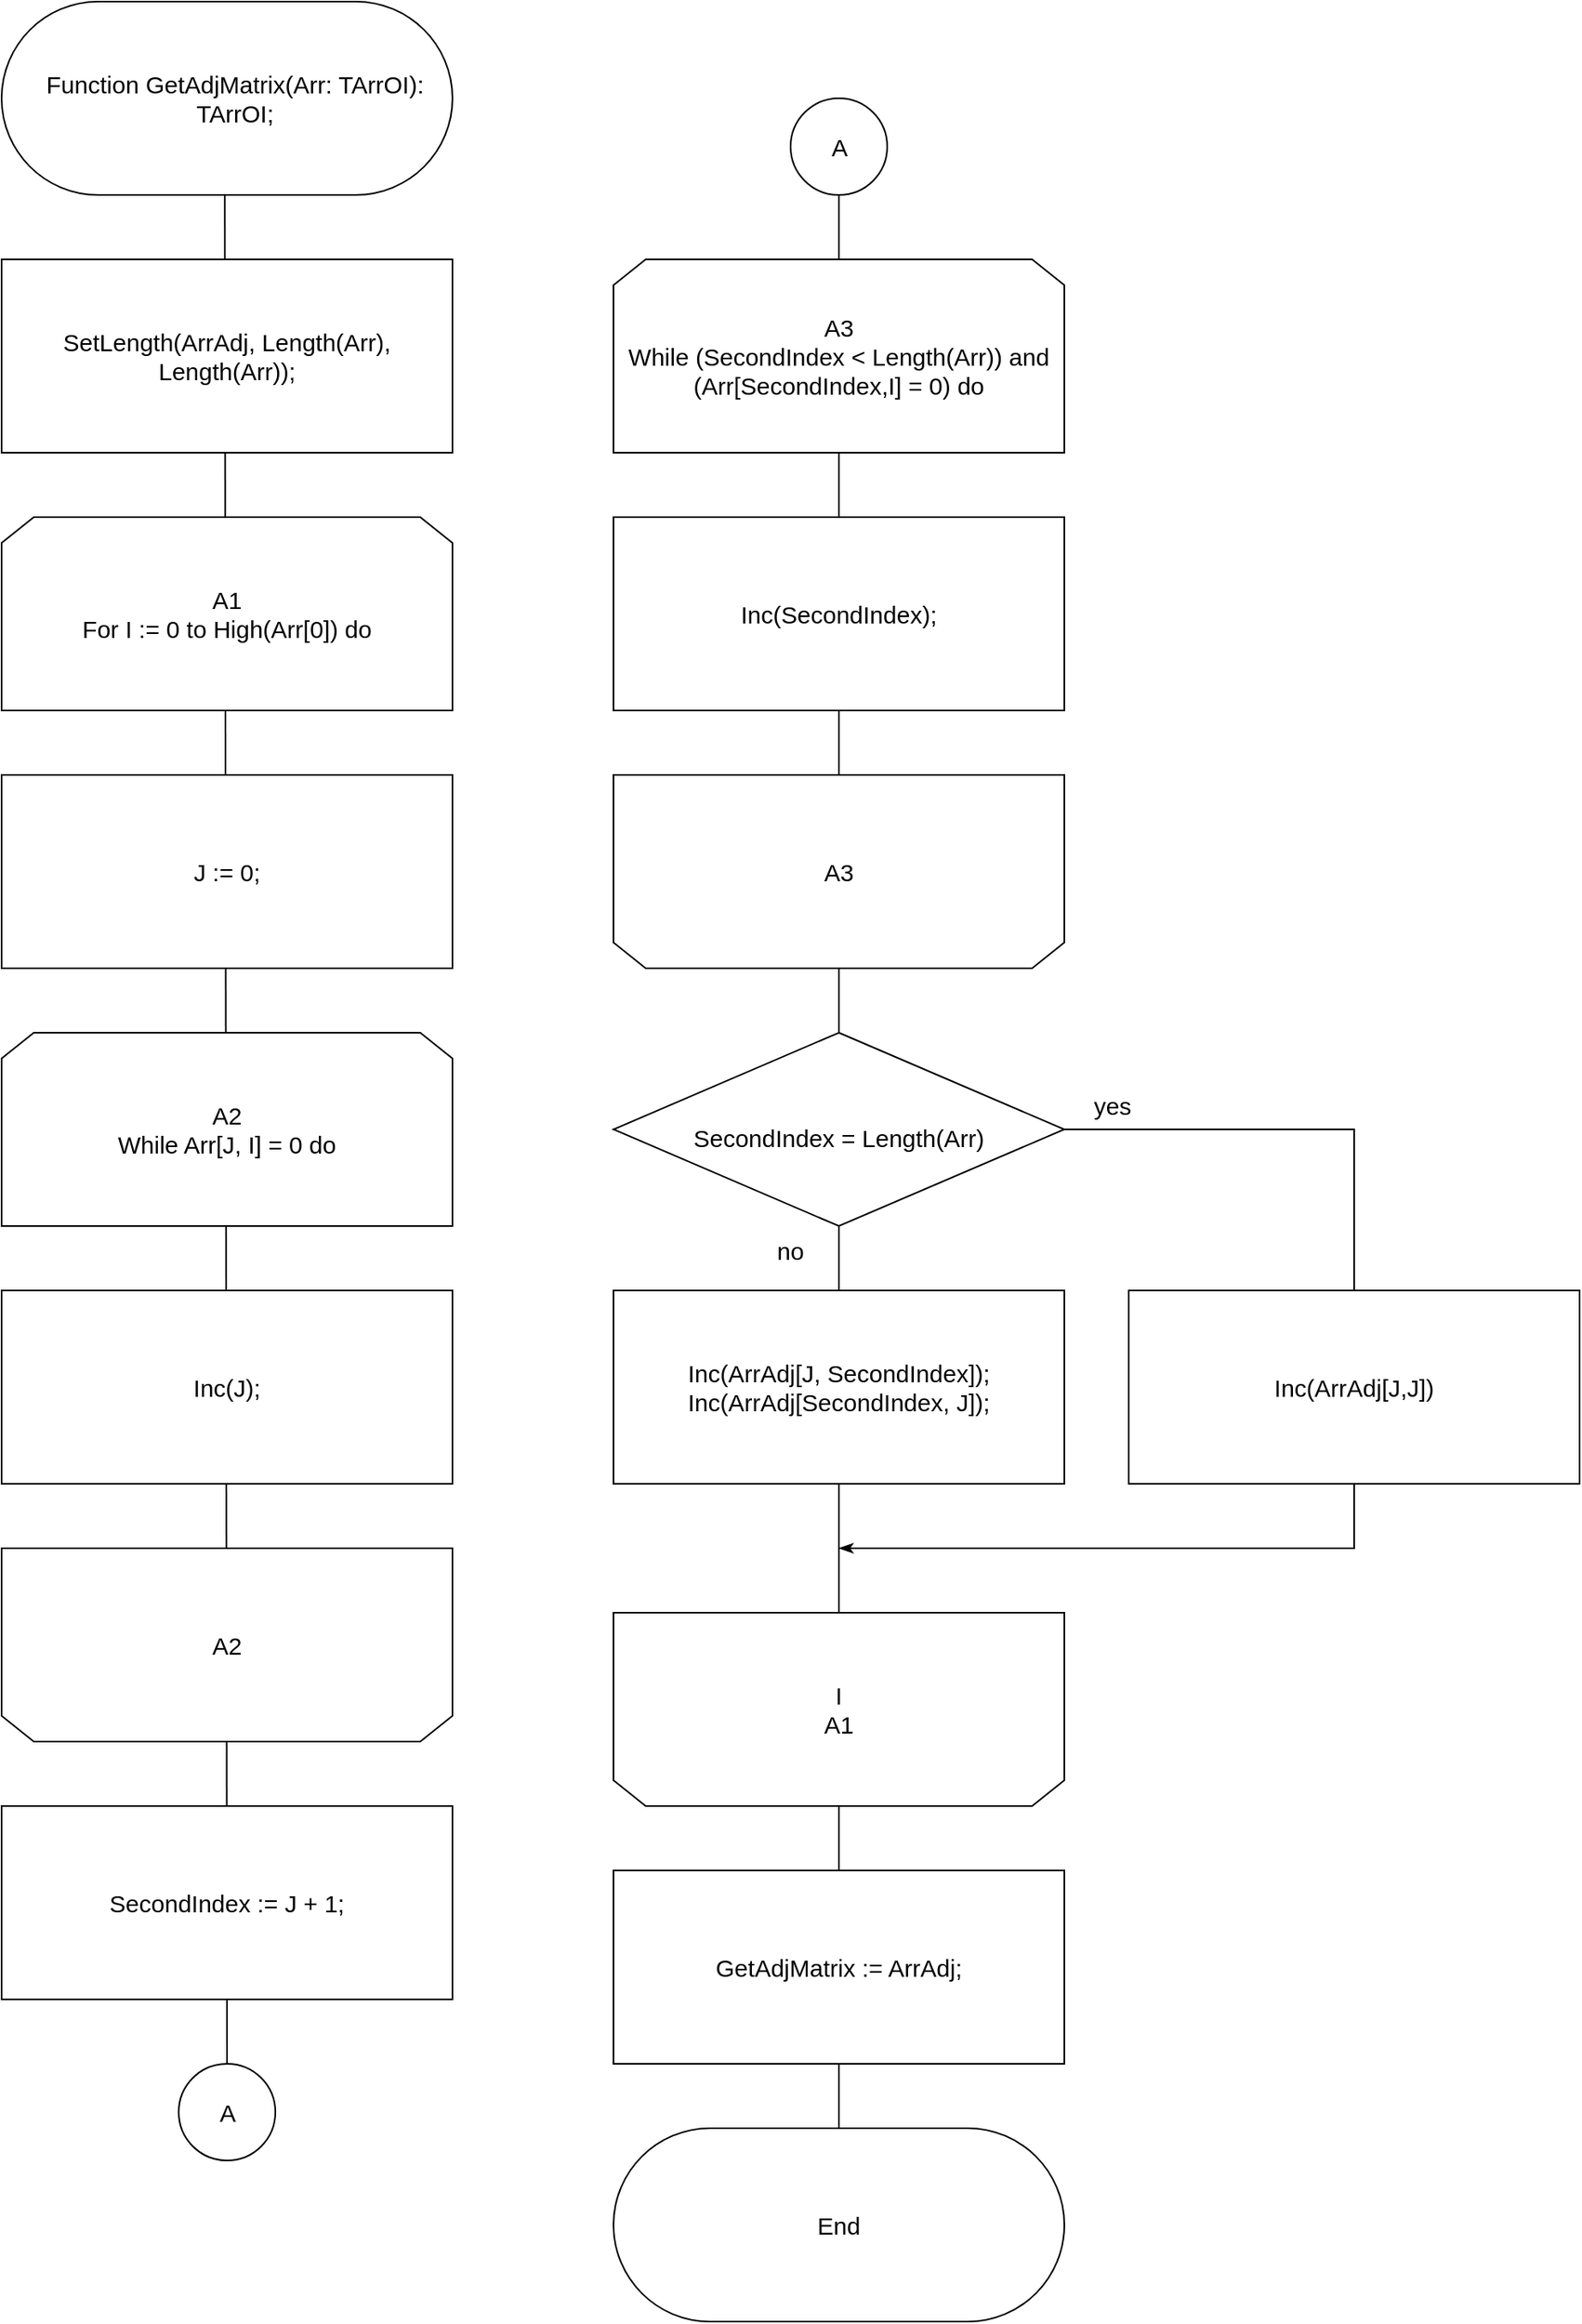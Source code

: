 <mxfile version="21.2.9" type="device">
  <diagram name="Страница 1" id="PX1aJ489BBtprkZMnJ-x">
    <mxGraphModel dx="1434" dy="729" grid="1" gridSize="10" guides="1" tooltips="1" connect="1" arrows="1" fold="1" page="1" pageScale="1" pageWidth="100000" pageHeight="100000" math="0" shadow="0">
      <root>
        <mxCell id="0" />
        <mxCell id="1" parent="0" />
        <mxCell id="qPSetU8ZWehGbqrzkK5x-2" value="" style="html=1;dashed=0;whiteSpace=wrap;shape=mxgraph.dfd.start" parent="1" vertex="1">
          <mxGeometry x="40" y="40" width="280" height="120" as="geometry" />
        </mxCell>
        <mxCell id="qPSetU8ZWehGbqrzkK5x-3" value="&lt;font style=&quot;font-size: 15px;&quot;&gt;Function GetAdjMatrix(Arr: TArrOI): &lt;br&gt;TArrOI;&lt;/font&gt;" style="text;html=1;strokeColor=none;fillColor=none;align=center;verticalAlign=middle;whiteSpace=wrap;rounded=0;" parent="1" vertex="1">
          <mxGeometry x="40" y="40" width="290" height="120" as="geometry" />
        </mxCell>
        <mxCell id="qPSetU8ZWehGbqrzkK5x-4" value="" style="endArrow=none;html=1;rounded=0;entryX=0.478;entryY=1.002;entryDx=0;entryDy=0;entryPerimeter=0;exitX=0.5;exitY=0;exitDx=0;exitDy=0;" parent="1" source="qPSetU8ZWehGbqrzkK5x-33" target="qPSetU8ZWehGbqrzkK5x-3" edge="1">
          <mxGeometry width="50" height="50" relative="1" as="geometry">
            <mxPoint x="179" y="730" as="sourcePoint" />
            <mxPoint x="340" y="160" as="targetPoint" />
          </mxGeometry>
        </mxCell>
        <mxCell id="qPSetU8ZWehGbqrzkK5x-5" value="" style="rounded=0;whiteSpace=wrap;html=1;" parent="1" vertex="1">
          <mxGeometry x="40" y="200" width="280" height="120" as="geometry" />
        </mxCell>
        <mxCell id="qPSetU8ZWehGbqrzkK5x-6" value="&lt;div style=&quot;&quot;&gt;&lt;div style=&quot;&quot;&gt;&lt;font style=&quot;font-size: 15px;&quot;&gt;SetLength(ArrAdj, Length(Arr), Length(Arr));&lt;/font&gt;&lt;br&gt;&lt;/div&gt;&lt;/div&gt;" style="text;html=1;strokeColor=none;fillColor=none;align=center;verticalAlign=middle;whiteSpace=wrap;rounded=0;" parent="1" vertex="1">
          <mxGeometry x="40" y="200" width="280" height="120" as="geometry" />
        </mxCell>
        <mxCell id="qPSetU8ZWehGbqrzkK5x-16" value="" style="shape=loopLimit;whiteSpace=wrap;html=1;" parent="1" vertex="1">
          <mxGeometry x="40" y="360" width="280" height="120" as="geometry" />
        </mxCell>
        <mxCell id="qPSetU8ZWehGbqrzkK5x-17" value="&lt;font style=&quot;font-size: 15px;&quot;&gt;A1&lt;br&gt;For I := 0 to High(Arr[0]) do&lt;/font&gt;" style="text;html=1;strokeColor=none;fillColor=none;align=center;verticalAlign=middle;whiteSpace=wrap;rounded=0;" parent="1" vertex="1">
          <mxGeometry x="40" y="360" width="280" height="120" as="geometry" />
        </mxCell>
        <mxCell id="qPSetU8ZWehGbqrzkK5x-22" value="" style="rounded=0;whiteSpace=wrap;html=1;" parent="1" vertex="1">
          <mxGeometry x="40" y="520" width="280" height="120" as="geometry" />
        </mxCell>
        <mxCell id="qPSetU8ZWehGbqrzkK5x-23" value="&lt;div style=&quot;&quot;&gt;&lt;div style=&quot;&quot;&gt;&lt;font style=&quot;font-size: 15px;&quot;&gt;J := 0;&lt;/font&gt;&lt;br&gt;&lt;/div&gt;&lt;/div&gt;" style="text;html=1;strokeColor=none;fillColor=none;align=center;verticalAlign=middle;whiteSpace=wrap;rounded=0;" parent="1" vertex="1">
          <mxGeometry x="40" y="520" width="280" height="120" as="geometry" />
        </mxCell>
        <mxCell id="qPSetU8ZWehGbqrzkK5x-24" value="" style="shape=loopLimit;whiteSpace=wrap;html=1;" parent="1" vertex="1">
          <mxGeometry x="40" y="680" width="280" height="120" as="geometry" />
        </mxCell>
        <mxCell id="qPSetU8ZWehGbqrzkK5x-25" value="&lt;font style=&quot;font-size: 15px;&quot;&gt;A2&lt;br&gt;While Arr[J, I] = 0 do&lt;/font&gt;" style="text;html=1;strokeColor=none;fillColor=none;align=center;verticalAlign=middle;whiteSpace=wrap;rounded=0;" parent="1" vertex="1">
          <mxGeometry x="40" y="680" width="280" height="120" as="geometry" />
        </mxCell>
        <mxCell id="qPSetU8ZWehGbqrzkK5x-26" value="" style="rounded=0;whiteSpace=wrap;html=1;" parent="1" vertex="1">
          <mxGeometry x="40" y="840" width="280" height="120" as="geometry" />
        </mxCell>
        <mxCell id="qPSetU8ZWehGbqrzkK5x-27" value="&lt;div style=&quot;&quot;&gt;&lt;div style=&quot;&quot;&gt;&lt;font style=&quot;font-size: 15px;&quot;&gt;Inc(J);&lt;/font&gt;&lt;br&gt;&lt;/div&gt;&lt;/div&gt;" style="text;html=1;strokeColor=none;fillColor=none;align=center;verticalAlign=middle;whiteSpace=wrap;rounded=0;" parent="1" vertex="1">
          <mxGeometry x="40" y="840" width="280" height="120" as="geometry" />
        </mxCell>
        <mxCell id="qPSetU8ZWehGbqrzkK5x-28" value="" style="shape=loopLimit;whiteSpace=wrap;html=1;rotation=-180;" parent="1" vertex="1">
          <mxGeometry x="40" y="1000" width="280" height="120" as="geometry" />
        </mxCell>
        <mxCell id="qPSetU8ZWehGbqrzkK5x-29" value="&lt;span style=&quot;font-size: 15px;&quot;&gt;A2&lt;br&gt;&lt;/span&gt;" style="text;html=1;strokeColor=none;fillColor=none;align=center;verticalAlign=middle;whiteSpace=wrap;rounded=0;" parent="1" vertex="1">
          <mxGeometry x="40" y="1000" width="280" height="120" as="geometry" />
        </mxCell>
        <mxCell id="qPSetU8ZWehGbqrzkK5x-30" value="" style="rounded=0;whiteSpace=wrap;html=1;" parent="1" vertex="1">
          <mxGeometry x="40" y="1160" width="280" height="120" as="geometry" />
        </mxCell>
        <mxCell id="qPSetU8ZWehGbqrzkK5x-31" value="&lt;div style=&quot;&quot;&gt;&lt;div style=&quot;&quot;&gt;&lt;font style=&quot;font-size: 15px;&quot;&gt;SecondIndex := J + 1;&lt;/font&gt;&lt;br&gt;&lt;/div&gt;&lt;/div&gt;" style="text;html=1;strokeColor=none;fillColor=none;align=center;verticalAlign=middle;whiteSpace=wrap;rounded=0;" parent="1" vertex="1">
          <mxGeometry x="40" y="1160" width="280" height="120" as="geometry" />
        </mxCell>
        <mxCell id="qPSetU8ZWehGbqrzkK5x-32" value="" style="ellipse;whiteSpace=wrap;html=1;" parent="1" vertex="1">
          <mxGeometry x="150" y="1320" width="60" height="60" as="geometry" />
        </mxCell>
        <mxCell id="qPSetU8ZWehGbqrzkK5x-33" value="&lt;font style=&quot;font-size: 15px;&quot;&gt;A&lt;/font&gt;" style="text;html=1;strokeColor=none;fillColor=none;align=center;verticalAlign=middle;whiteSpace=wrap;rounded=0;" parent="1" vertex="1">
          <mxGeometry x="140.63" y="1320" width="78.75" height="60" as="geometry" />
        </mxCell>
        <mxCell id="qPSetU8ZWehGbqrzkK5x-36" value="" style="ellipse;whiteSpace=wrap;html=1;" parent="1" vertex="1">
          <mxGeometry x="530" y="100" width="60" height="60" as="geometry" />
        </mxCell>
        <mxCell id="qPSetU8ZWehGbqrzkK5x-37" value="&lt;font style=&quot;font-size: 15px;&quot;&gt;A&lt;/font&gt;" style="text;html=1;strokeColor=none;fillColor=none;align=center;verticalAlign=middle;whiteSpace=wrap;rounded=0;" parent="1" vertex="1">
          <mxGeometry x="520.63" y="100" width="78.75" height="60" as="geometry" />
        </mxCell>
        <mxCell id="qPSetU8ZWehGbqrzkK5x-39" value="" style="endArrow=none;html=1;rounded=0;entryX=0.5;entryY=1;entryDx=0;entryDy=0;exitX=0.5;exitY=0;exitDx=0;exitDy=0;" parent="1" source="qPSetU8ZWehGbqrzkK5x-58" target="qPSetU8ZWehGbqrzkK5x-37" edge="1">
          <mxGeometry width="50" height="50" relative="1" as="geometry">
            <mxPoint x="559" y="1280" as="sourcePoint" />
            <mxPoint x="550" y="120" as="targetPoint" />
          </mxGeometry>
        </mxCell>
        <mxCell id="qPSetU8ZWehGbqrzkK5x-40" value="" style="shape=loopLimit;whiteSpace=wrap;html=1;" parent="1" vertex="1">
          <mxGeometry x="420" y="200" width="280" height="120" as="geometry" />
        </mxCell>
        <mxCell id="qPSetU8ZWehGbqrzkK5x-41" value="&lt;font style=&quot;font-size: 15px;&quot;&gt;A3&lt;br&gt;While (SecondIndex &amp;lt; Length(Arr)) and (Arr[SecondIndex,I] = 0) do&lt;/font&gt;" style="text;html=1;strokeColor=none;fillColor=none;align=center;verticalAlign=middle;whiteSpace=wrap;rounded=0;" parent="1" vertex="1">
          <mxGeometry x="420" y="200" width="280" height="120" as="geometry" />
        </mxCell>
        <mxCell id="qPSetU8ZWehGbqrzkK5x-42" value="" style="rounded=0;whiteSpace=wrap;html=1;" parent="1" vertex="1">
          <mxGeometry x="420" y="360" width="280" height="120" as="geometry" />
        </mxCell>
        <mxCell id="qPSetU8ZWehGbqrzkK5x-43" value="&lt;div style=&quot;&quot;&gt;&lt;div style=&quot;&quot;&gt;&lt;font style=&quot;font-size: 15px;&quot;&gt;Inc(SecondIndex);&lt;/font&gt;&lt;br&gt;&lt;/div&gt;&lt;/div&gt;" style="text;html=1;strokeColor=none;fillColor=none;align=center;verticalAlign=middle;whiteSpace=wrap;rounded=0;" parent="1" vertex="1">
          <mxGeometry x="420" y="360" width="280" height="120" as="geometry" />
        </mxCell>
        <mxCell id="qPSetU8ZWehGbqrzkK5x-44" value="" style="shape=loopLimit;whiteSpace=wrap;html=1;rotation=-180;" parent="1" vertex="1">
          <mxGeometry x="420" y="520" width="280" height="120" as="geometry" />
        </mxCell>
        <mxCell id="qPSetU8ZWehGbqrzkK5x-45" value="&lt;span style=&quot;font-size: 15px;&quot;&gt;A3&lt;br&gt;&lt;/span&gt;" style="text;html=1;strokeColor=none;fillColor=none;align=center;verticalAlign=middle;whiteSpace=wrap;rounded=0;" parent="1" vertex="1">
          <mxGeometry x="420" y="520" width="280" height="120" as="geometry" />
        </mxCell>
        <mxCell id="qPSetU8ZWehGbqrzkK5x-46" value="" style="shape=rhombus;html=1;dashed=0;whiteSpace=wrap;perimeter=rhombusPerimeter;" parent="1" vertex="1">
          <mxGeometry x="420" y="680" width="280" height="120" as="geometry" />
        </mxCell>
        <mxCell id="qPSetU8ZWehGbqrzkK5x-47" value="&lt;font style=&quot;font-size: 15px;&quot;&gt;SecondIndex = Length(Arr)&lt;/font&gt;" style="text;html=1;strokeColor=none;fillColor=none;align=center;verticalAlign=middle;whiteSpace=wrap;rounded=0;" parent="1" vertex="1">
          <mxGeometry x="420" y="680" width="280" height="130" as="geometry" />
        </mxCell>
        <mxCell id="qPSetU8ZWehGbqrzkK5x-48" value="" style="endArrow=classicThin;html=1;rounded=0;endFill=1;exitX=0;exitY=1;exitDx=0;exitDy=0;" parent="1" source="qPSetU8ZWehGbqrzkK5x-50" edge="1">
          <mxGeometry width="50" height="50" relative="1" as="geometry">
            <mxPoint x="680" y="820" as="sourcePoint" />
            <mxPoint x="560" y="1000" as="targetPoint" />
            <Array as="points">
              <mxPoint x="880" y="740" />
              <mxPoint x="880" y="1000" />
            </Array>
          </mxGeometry>
        </mxCell>
        <mxCell id="qPSetU8ZWehGbqrzkK5x-49" value="&lt;font style=&quot;font-size: 15px;&quot;&gt;no&lt;/font&gt;" style="text;html=1;strokeColor=none;fillColor=none;align=center;verticalAlign=middle;whiteSpace=wrap;rounded=0;" parent="1" vertex="1">
          <mxGeometry x="500" y="800" width="60" height="30" as="geometry" />
        </mxCell>
        <mxCell id="qPSetU8ZWehGbqrzkK5x-50" value="&lt;font style=&quot;font-size: 15px;&quot;&gt;yes&lt;/font&gt;" style="text;html=1;strokeColor=none;fillColor=none;align=center;verticalAlign=middle;whiteSpace=wrap;rounded=0;" parent="1" vertex="1">
          <mxGeometry x="700" y="710" width="60" height="30" as="geometry" />
        </mxCell>
        <mxCell id="qPSetU8ZWehGbqrzkK5x-51" value="" style="rounded=0;whiteSpace=wrap;html=1;" parent="1" vertex="1">
          <mxGeometry x="740" y="840" width="280" height="120" as="geometry" />
        </mxCell>
        <mxCell id="qPSetU8ZWehGbqrzkK5x-52" value="&lt;div style=&quot;&quot;&gt;&lt;div style=&quot;&quot;&gt;&lt;font style=&quot;font-size: 15px;&quot;&gt;Inc(ArrAdj[J,J])&lt;/font&gt;&lt;br&gt;&lt;/div&gt;&lt;/div&gt;" style="text;html=1;strokeColor=none;fillColor=none;align=center;verticalAlign=middle;whiteSpace=wrap;rounded=0;" parent="1" vertex="1">
          <mxGeometry x="740" y="840" width="280" height="120" as="geometry" />
        </mxCell>
        <mxCell id="qPSetU8ZWehGbqrzkK5x-53" value="" style="rounded=0;whiteSpace=wrap;html=1;" parent="1" vertex="1">
          <mxGeometry x="420.01" y="840" width="280" height="120" as="geometry" />
        </mxCell>
        <mxCell id="qPSetU8ZWehGbqrzkK5x-54" value="&lt;div style=&quot;font-size: 15px;&quot;&gt;&lt;div style=&quot;&quot;&gt;&lt;div&gt;Inc(ArrAdj[J, SecondIndex]);&lt;/div&gt;&lt;div&gt;Inc(ArrAdj[SecondIndex, J]);&lt;/div&gt;&lt;/div&gt;&lt;/div&gt;" style="text;html=1;strokeColor=none;fillColor=none;align=center;verticalAlign=middle;whiteSpace=wrap;rounded=0;" parent="1" vertex="1">
          <mxGeometry x="420.01" y="840" width="280" height="120" as="geometry" />
        </mxCell>
        <mxCell id="qPSetU8ZWehGbqrzkK5x-55" value="" style="shape=loopLimit;whiteSpace=wrap;html=1;rotation=-180;" parent="1" vertex="1">
          <mxGeometry x="420" y="1040" width="280" height="120" as="geometry" />
        </mxCell>
        <mxCell id="qPSetU8ZWehGbqrzkK5x-56" value="&lt;span style=&quot;font-size: 15px;&quot;&gt;I&lt;br&gt;A1&lt;br&gt;&lt;/span&gt;" style="text;html=1;strokeColor=none;fillColor=none;align=center;verticalAlign=middle;whiteSpace=wrap;rounded=0;" parent="1" vertex="1">
          <mxGeometry x="420" y="1040" width="280" height="120" as="geometry" />
        </mxCell>
        <mxCell id="qPSetU8ZWehGbqrzkK5x-57" value="" style="html=1;dashed=0;whiteSpace=wrap;shape=mxgraph.dfd.start" parent="1" vertex="1">
          <mxGeometry x="420.01" y="1360" width="280" height="120" as="geometry" />
        </mxCell>
        <mxCell id="qPSetU8ZWehGbqrzkK5x-58" value="&lt;span style=&quot;font-size: 15px;&quot;&gt;End&lt;/span&gt;" style="text;html=1;strokeColor=none;fillColor=none;align=center;verticalAlign=middle;whiteSpace=wrap;rounded=0;" parent="1" vertex="1">
          <mxGeometry x="420.01" y="1360" width="280" height="120" as="geometry" />
        </mxCell>
        <mxCell id="qPSetU8ZWehGbqrzkK5x-59" value="" style="rounded=0;whiteSpace=wrap;html=1;" parent="1" vertex="1">
          <mxGeometry x="420" y="1200" width="280" height="120" as="geometry" />
        </mxCell>
        <mxCell id="qPSetU8ZWehGbqrzkK5x-60" value="&lt;div style=&quot;&quot;&gt;&lt;div style=&quot;&quot;&gt;&lt;font style=&quot;font-size: 15px;&quot;&gt;GetAdjMatrix := ArrAdj;&lt;/font&gt;&lt;br&gt;&lt;/div&gt;&lt;/div&gt;" style="text;html=1;strokeColor=none;fillColor=none;align=center;verticalAlign=middle;whiteSpace=wrap;rounded=0;" parent="1" vertex="1">
          <mxGeometry x="420" y="1200" width="280" height="120" as="geometry" />
        </mxCell>
      </root>
    </mxGraphModel>
  </diagram>
</mxfile>

